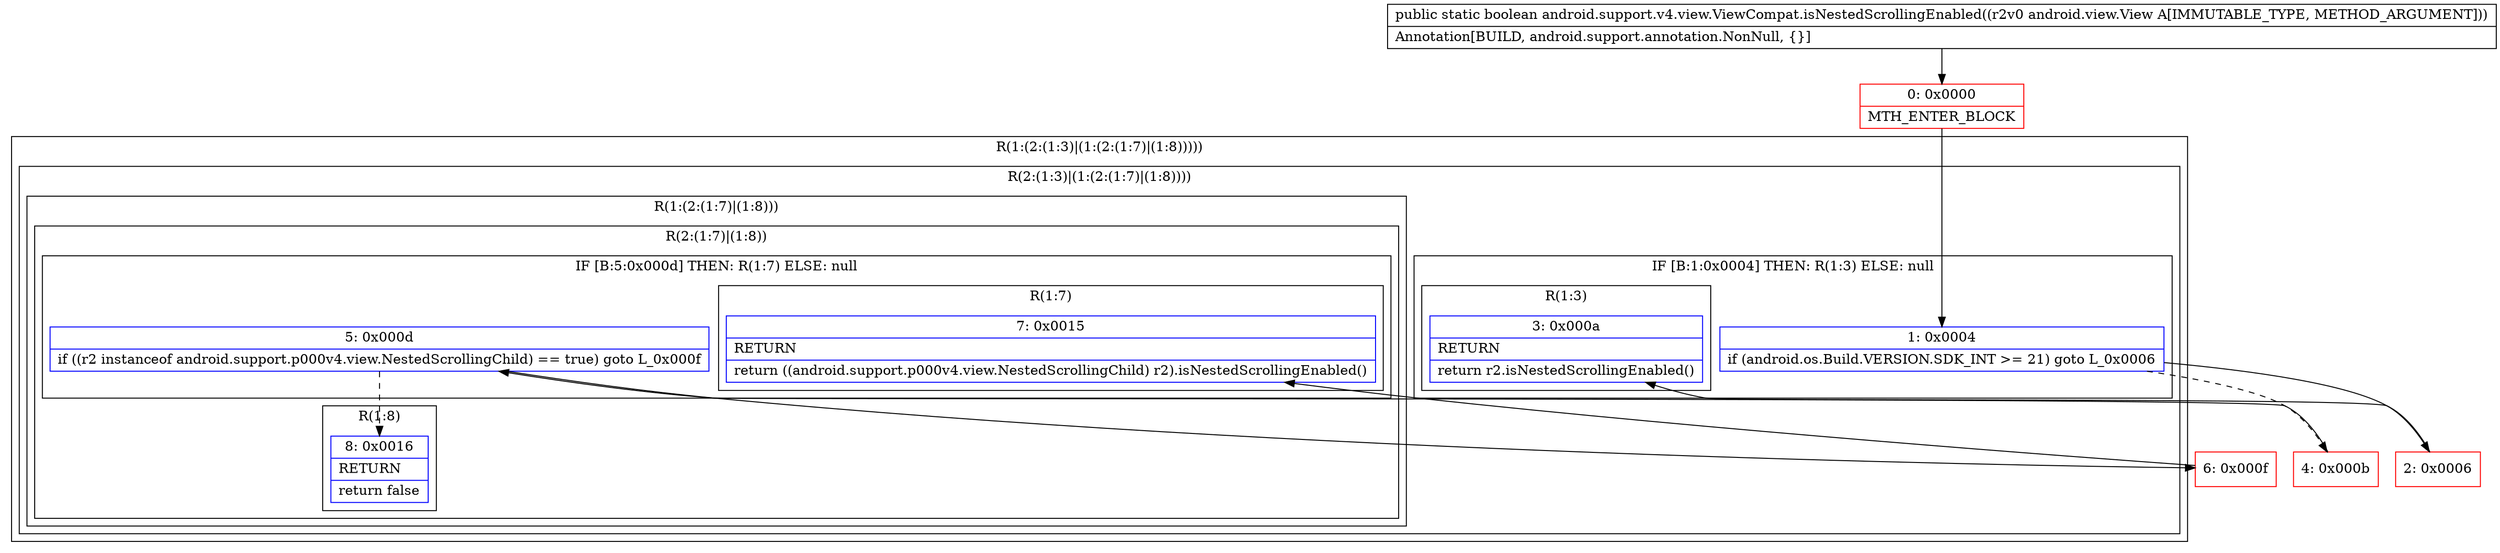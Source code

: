 digraph "CFG forandroid.support.v4.view.ViewCompat.isNestedScrollingEnabled(Landroid\/view\/View;)Z" {
subgraph cluster_Region_2084505417 {
label = "R(1:(2:(1:3)|(1:(2:(1:7)|(1:8)))))";
node [shape=record,color=blue];
subgraph cluster_Region_1856577515 {
label = "R(2:(1:3)|(1:(2:(1:7)|(1:8))))";
node [shape=record,color=blue];
subgraph cluster_IfRegion_1443483726 {
label = "IF [B:1:0x0004] THEN: R(1:3) ELSE: null";
node [shape=record,color=blue];
Node_1 [shape=record,label="{1\:\ 0x0004|if (android.os.Build.VERSION.SDK_INT \>= 21) goto L_0x0006\l}"];
subgraph cluster_Region_793884951 {
label = "R(1:3)";
node [shape=record,color=blue];
Node_3 [shape=record,label="{3\:\ 0x000a|RETURN\l|return r2.isNestedScrollingEnabled()\l}"];
}
}
subgraph cluster_Region_735115003 {
label = "R(1:(2:(1:7)|(1:8)))";
node [shape=record,color=blue];
subgraph cluster_Region_220262957 {
label = "R(2:(1:7)|(1:8))";
node [shape=record,color=blue];
subgraph cluster_IfRegion_355719271 {
label = "IF [B:5:0x000d] THEN: R(1:7) ELSE: null";
node [shape=record,color=blue];
Node_5 [shape=record,label="{5\:\ 0x000d|if ((r2 instanceof android.support.p000v4.view.NestedScrollingChild) == true) goto L_0x000f\l}"];
subgraph cluster_Region_923292375 {
label = "R(1:7)";
node [shape=record,color=blue];
Node_7 [shape=record,label="{7\:\ 0x0015|RETURN\l|return ((android.support.p000v4.view.NestedScrollingChild) r2).isNestedScrollingEnabled()\l}"];
}
}
subgraph cluster_Region_457383395 {
label = "R(1:8)";
node [shape=record,color=blue];
Node_8 [shape=record,label="{8\:\ 0x0016|RETURN\l|return false\l}"];
}
}
}
}
}
Node_0 [shape=record,color=red,label="{0\:\ 0x0000|MTH_ENTER_BLOCK\l}"];
Node_2 [shape=record,color=red,label="{2\:\ 0x0006}"];
Node_4 [shape=record,color=red,label="{4\:\ 0x000b}"];
Node_6 [shape=record,color=red,label="{6\:\ 0x000f}"];
MethodNode[shape=record,label="{public static boolean android.support.v4.view.ViewCompat.isNestedScrollingEnabled((r2v0 android.view.View A[IMMUTABLE_TYPE, METHOD_ARGUMENT]))  | Annotation[BUILD, android.support.annotation.NonNull, \{\}]\l}"];
MethodNode -> Node_0;
Node_1 -> Node_2;
Node_1 -> Node_4[style=dashed];
Node_5 -> Node_6;
Node_5 -> Node_8[style=dashed];
Node_0 -> Node_1;
Node_2 -> Node_3;
Node_4 -> Node_5;
Node_6 -> Node_7;
}

